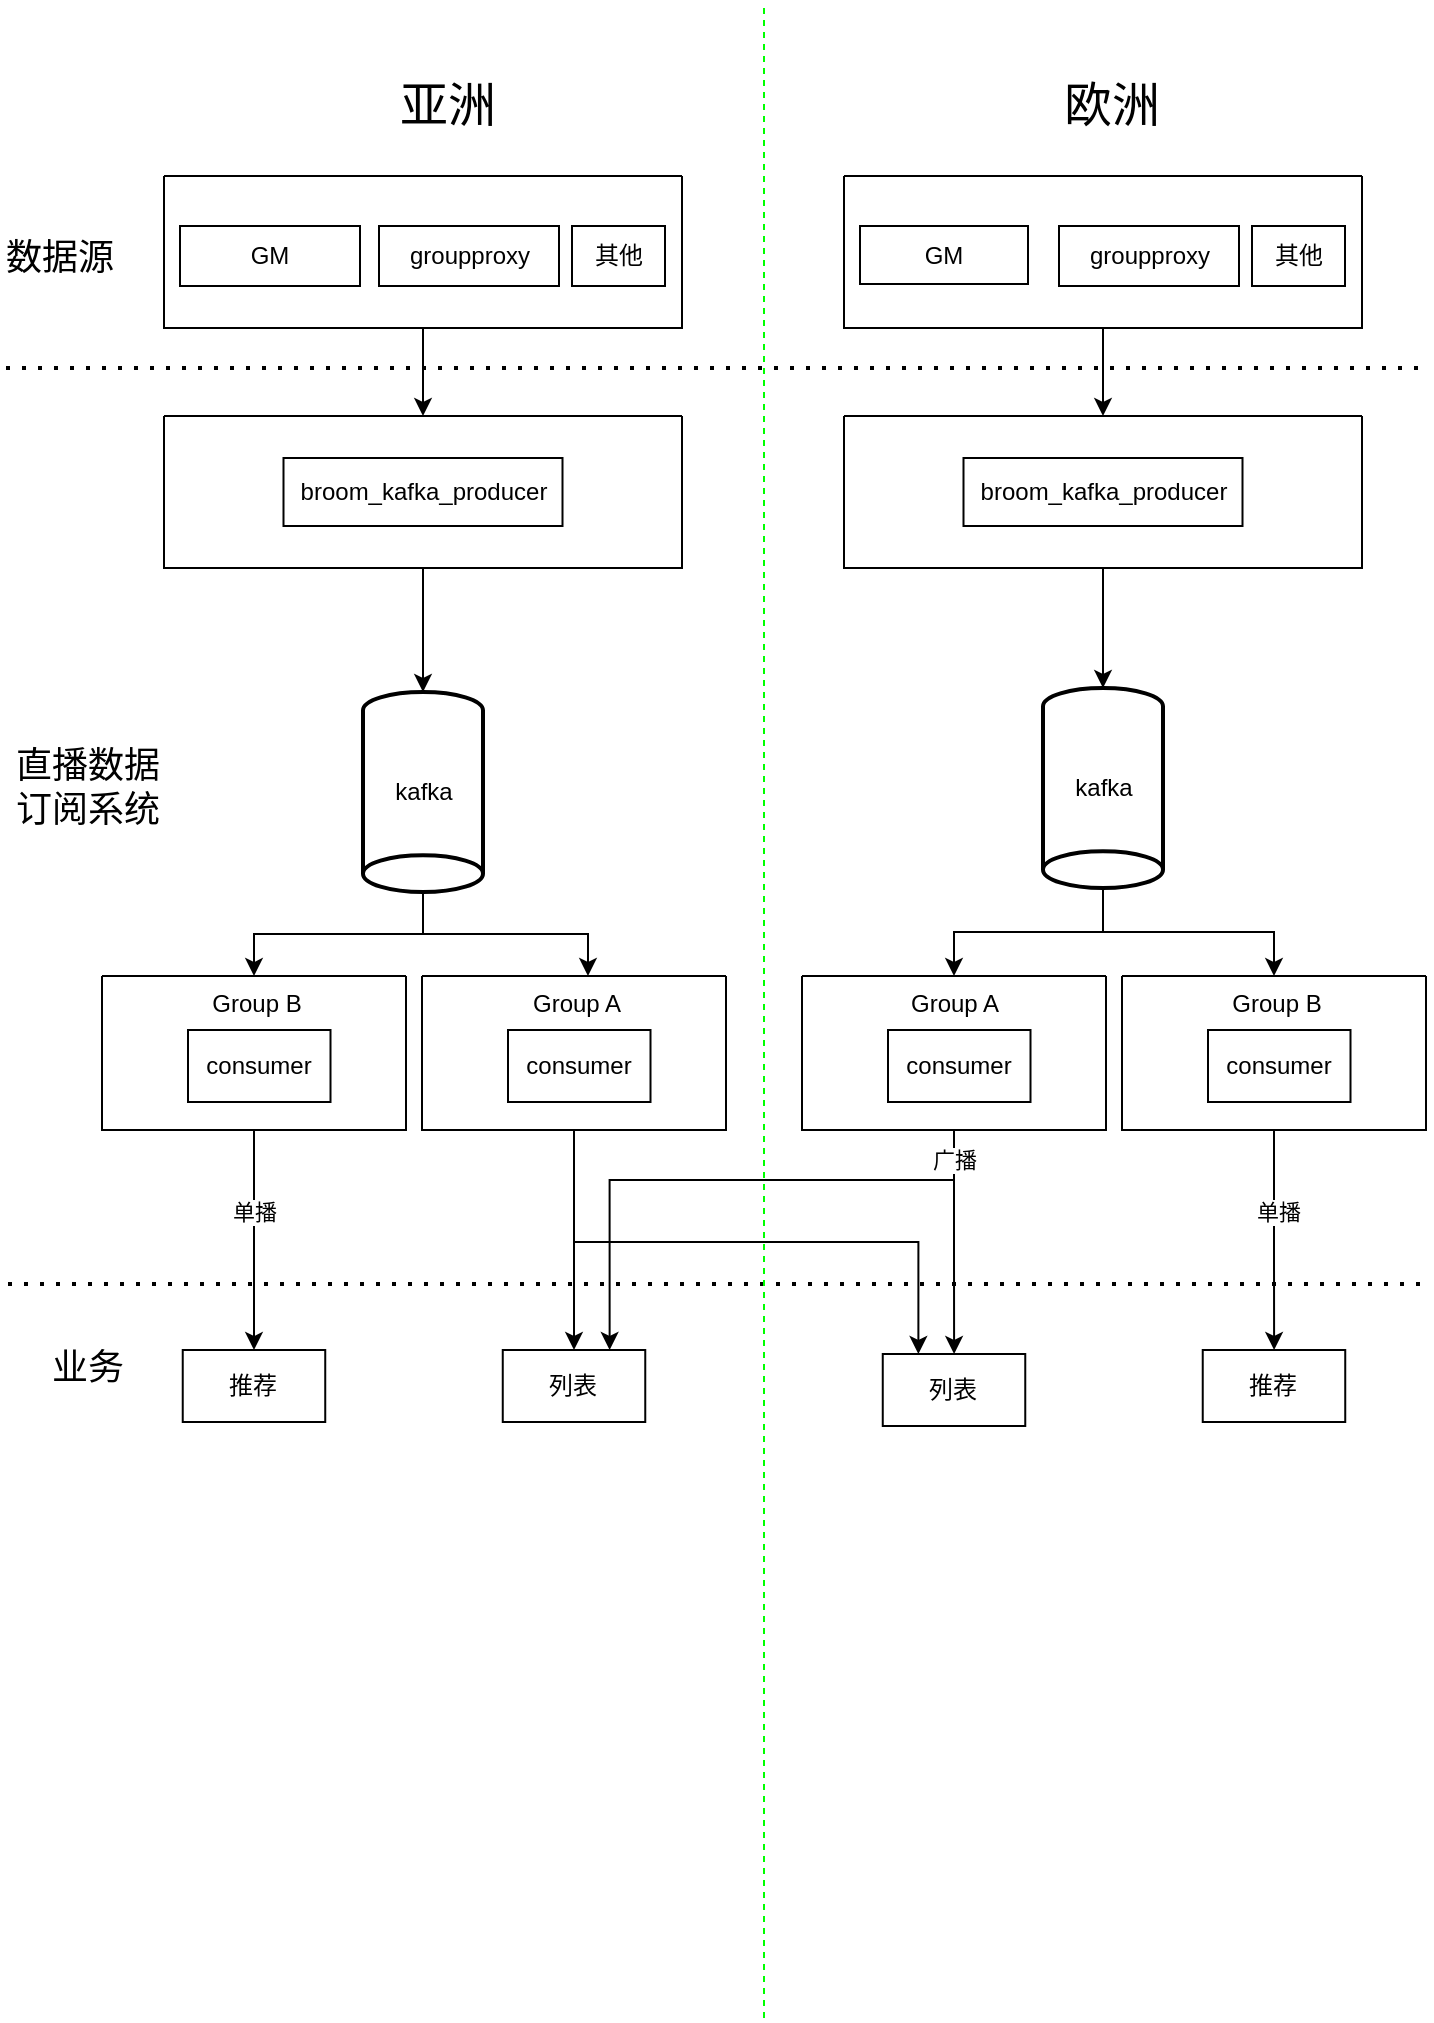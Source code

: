 <mxfile version="16.6.2" type="github">
  <diagram id="xSjNO9LXUAEmSgL8BfVh" name="Page-1">
    <mxGraphModel dx="1422" dy="772" grid="0" gridSize="10" guides="1" tooltips="1" connect="1" arrows="1" fold="1" page="1" pageScale="1" pageWidth="827" pageHeight="1169" math="0" shadow="0">
      <root>
        <mxCell id="0" />
        <mxCell id="1" parent="0" />
        <mxCell id="VuT9dH6Unuhh7oiV6FOk-54" style="edgeStyle=orthogonalEdgeStyle;rounded=0;orthogonalLoop=1;jettySize=auto;html=1;exitX=0.5;exitY=1;exitDx=0;exitDy=0;entryX=0.5;entryY=0;entryDx=0;entryDy=0;" edge="1" parent="1" source="VuT9dH6Unuhh7oiV6FOk-2" target="VuT9dH6Unuhh7oiV6FOk-50">
          <mxGeometry relative="1" as="geometry" />
        </mxCell>
        <mxCell id="VuT9dH6Unuhh7oiV6FOk-2" value="" style="swimlane;startSize=0;" vertex="1" parent="1">
          <mxGeometry x="138" y="140" width="259" height="76" as="geometry" />
        </mxCell>
        <mxCell id="VuT9dH6Unuhh7oiV6FOk-3" value="GM" style="rounded=0;whiteSpace=wrap;html=1;" vertex="1" parent="VuT9dH6Unuhh7oiV6FOk-2">
          <mxGeometry x="8" y="25" width="90" height="30" as="geometry" />
        </mxCell>
        <mxCell id="VuT9dH6Unuhh7oiV6FOk-43" value="groupproxy" style="rounded=0;whiteSpace=wrap;html=1;" vertex="1" parent="VuT9dH6Unuhh7oiV6FOk-2">
          <mxGeometry x="107.5" y="25" width="90" height="30" as="geometry" />
        </mxCell>
        <mxCell id="VuT9dH6Unuhh7oiV6FOk-44" value="其他" style="rounded=0;whiteSpace=wrap;html=1;" vertex="1" parent="VuT9dH6Unuhh7oiV6FOk-2">
          <mxGeometry x="204" y="25" width="46.5" height="30" as="geometry" />
        </mxCell>
        <mxCell id="VuT9dH6Unuhh7oiV6FOk-70" style="edgeStyle=orthogonalEdgeStyle;rounded=0;orthogonalLoop=1;jettySize=auto;html=1;exitX=1;exitY=0.5;exitDx=0;exitDy=0;exitPerimeter=0;entryX=0.5;entryY=0;entryDx=0;entryDy=0;" edge="1" parent="1" source="VuT9dH6Unuhh7oiV6FOk-7" target="VuT9dH6Unuhh7oiV6FOk-60">
          <mxGeometry relative="1" as="geometry" />
        </mxCell>
        <mxCell id="VuT9dH6Unuhh7oiV6FOk-71" style="edgeStyle=orthogonalEdgeStyle;rounded=0;orthogonalLoop=1;jettySize=auto;html=1;exitX=1;exitY=0.5;exitDx=0;exitDy=0;exitPerimeter=0;entryX=0.546;entryY=0;entryDx=0;entryDy=0;entryPerimeter=0;" edge="1" parent="1" source="VuT9dH6Unuhh7oiV6FOk-7" target="VuT9dH6Unuhh7oiV6FOk-66">
          <mxGeometry relative="1" as="geometry" />
        </mxCell>
        <mxCell id="VuT9dH6Unuhh7oiV6FOk-7" value="kafka" style="strokeWidth=2;html=1;shape=mxgraph.flowchart.direct_data;whiteSpace=wrap;direction=south;" vertex="1" parent="1">
          <mxGeometry x="237.5" y="398" width="60" height="100" as="geometry" />
        </mxCell>
        <mxCell id="VuT9dH6Unuhh7oiV6FOk-8" value="" style="endArrow=none;dashed=1;html=1;dashPattern=1 3;strokeWidth=2;rounded=0;" edge="1" parent="1">
          <mxGeometry width="50" height="50" relative="1" as="geometry">
            <mxPoint x="59" y="236" as="sourcePoint" />
            <mxPoint x="769" y="236" as="targetPoint" />
          </mxGeometry>
        </mxCell>
        <mxCell id="VuT9dH6Unuhh7oiV6FOk-9" value="" style="endArrow=none;dashed=1;html=1;dashPattern=1 3;strokeWidth=2;rounded=0;" edge="1" parent="1">
          <mxGeometry width="50" height="50" relative="1" as="geometry">
            <mxPoint x="60" y="694" as="sourcePoint" />
            <mxPoint x="770" y="694" as="targetPoint" />
          </mxGeometry>
        </mxCell>
        <mxCell id="VuT9dH6Unuhh7oiV6FOk-10" value="&lt;font style=&quot;font-size: 18px&quot;&gt;数据源&lt;/font&gt;" style="text;html=1;strokeColor=none;fillColor=none;align=center;verticalAlign=middle;whiteSpace=wrap;rounded=0;" vertex="1" parent="1">
          <mxGeometry x="56" y="166" width="60" height="30" as="geometry" />
        </mxCell>
        <mxCell id="VuT9dH6Unuhh7oiV6FOk-11" value="&lt;span style=&quot;font-size: 18px&quot;&gt;直播数据订阅系统&lt;/span&gt;" style="text;html=1;strokeColor=none;fillColor=none;align=center;verticalAlign=middle;whiteSpace=wrap;rounded=0;" vertex="1" parent="1">
          <mxGeometry x="60" y="430" width="80" height="32" as="geometry" />
        </mxCell>
        <mxCell id="VuT9dH6Unuhh7oiV6FOk-13" value="" style="endArrow=none;dashed=1;html=1;rounded=0;fontSize=18;strokeColor=#00FF00;" edge="1" parent="1">
          <mxGeometry width="50" height="50" relative="1" as="geometry">
            <mxPoint x="438" y="1061" as="sourcePoint" />
            <mxPoint x="438" y="53" as="targetPoint" />
          </mxGeometry>
        </mxCell>
        <mxCell id="VuT9dH6Unuhh7oiV6FOk-84" style="edgeStyle=orthogonalEdgeStyle;rounded=0;orthogonalLoop=1;jettySize=auto;html=1;exitX=1;exitY=0.5;exitDx=0;exitDy=0;exitPerimeter=0;entryX=0.5;entryY=0;entryDx=0;entryDy=0;" edge="1" parent="1" source="VuT9dH6Unuhh7oiV6FOk-17" target="VuT9dH6Unuhh7oiV6FOk-78">
          <mxGeometry relative="1" as="geometry" />
        </mxCell>
        <mxCell id="VuT9dH6Unuhh7oiV6FOk-85" style="edgeStyle=orthogonalEdgeStyle;rounded=0;orthogonalLoop=1;jettySize=auto;html=1;exitX=1;exitY=0.5;exitDx=0;exitDy=0;exitPerimeter=0;entryX=0.5;entryY=0;entryDx=0;entryDy=0;" edge="1" parent="1" source="VuT9dH6Unuhh7oiV6FOk-17" target="VuT9dH6Unuhh7oiV6FOk-81">
          <mxGeometry relative="1" as="geometry" />
        </mxCell>
        <mxCell id="VuT9dH6Unuhh7oiV6FOk-17" value="kafka" style="strokeWidth=2;html=1;shape=mxgraph.flowchart.direct_data;whiteSpace=wrap;direction=south;" vertex="1" parent="1">
          <mxGeometry x="577.5" y="396" width="60" height="100" as="geometry" />
        </mxCell>
        <mxCell id="VuT9dH6Unuhh7oiV6FOk-21" value="&lt;font style=&quot;font-size: 24px&quot;&gt;亚洲&lt;/font&gt;" style="text;html=1;strokeColor=none;fillColor=none;align=center;verticalAlign=middle;whiteSpace=wrap;rounded=0;fontSize=18;" vertex="1" parent="1">
          <mxGeometry x="250" y="90" width="60" height="30" as="geometry" />
        </mxCell>
        <mxCell id="VuT9dH6Unuhh7oiV6FOk-22" value="&lt;font style=&quot;font-size: 24px&quot;&gt;欧洲&lt;/font&gt;" style="text;html=1;strokeColor=none;fillColor=none;align=center;verticalAlign=middle;whiteSpace=wrap;rounded=0;fontSize=18;" vertex="1" parent="1">
          <mxGeometry x="582" y="90" width="60" height="30" as="geometry" />
        </mxCell>
        <mxCell id="VuT9dH6Unuhh7oiV6FOk-57" style="edgeStyle=orthogonalEdgeStyle;rounded=0;orthogonalLoop=1;jettySize=auto;html=1;exitX=0.5;exitY=1;exitDx=0;exitDy=0;entryX=0.5;entryY=0;entryDx=0;entryDy=0;" edge="1" parent="1" source="VuT9dH6Unuhh7oiV6FOk-46" target="VuT9dH6Unuhh7oiV6FOk-55">
          <mxGeometry relative="1" as="geometry" />
        </mxCell>
        <mxCell id="VuT9dH6Unuhh7oiV6FOk-46" value="" style="swimlane;startSize=0;" vertex="1" parent="1">
          <mxGeometry x="478" y="140" width="259" height="76" as="geometry" />
        </mxCell>
        <mxCell id="VuT9dH6Unuhh7oiV6FOk-47" value="GM" style="rounded=0;whiteSpace=wrap;html=1;" vertex="1" parent="VuT9dH6Unuhh7oiV6FOk-46">
          <mxGeometry x="8" y="25" width="84" height="29" as="geometry" />
        </mxCell>
        <mxCell id="VuT9dH6Unuhh7oiV6FOk-48" value="groupproxy" style="rounded=0;whiteSpace=wrap;html=1;" vertex="1" parent="VuT9dH6Unuhh7oiV6FOk-46">
          <mxGeometry x="107.5" y="25" width="90" height="30" as="geometry" />
        </mxCell>
        <mxCell id="VuT9dH6Unuhh7oiV6FOk-49" value="其他" style="rounded=0;whiteSpace=wrap;html=1;" vertex="1" parent="VuT9dH6Unuhh7oiV6FOk-46">
          <mxGeometry x="204" y="25" width="46.5" height="30" as="geometry" />
        </mxCell>
        <mxCell id="VuT9dH6Unuhh7oiV6FOk-58" style="edgeStyle=orthogonalEdgeStyle;rounded=0;orthogonalLoop=1;jettySize=auto;html=1;exitX=0.5;exitY=1;exitDx=0;exitDy=0;" edge="1" parent="1" source="VuT9dH6Unuhh7oiV6FOk-50" target="VuT9dH6Unuhh7oiV6FOk-7">
          <mxGeometry relative="1" as="geometry" />
        </mxCell>
        <mxCell id="VuT9dH6Unuhh7oiV6FOk-50" value="" style="swimlane;startSize=0;" vertex="1" parent="1">
          <mxGeometry x="138" y="260" width="259" height="76" as="geometry" />
        </mxCell>
        <mxCell id="VuT9dH6Unuhh7oiV6FOk-52" value="broom_kafka_producer" style="rounded=0;whiteSpace=wrap;html=1;" vertex="1" parent="VuT9dH6Unuhh7oiV6FOk-50">
          <mxGeometry x="59.75" y="21" width="139.5" height="34" as="geometry" />
        </mxCell>
        <mxCell id="VuT9dH6Unuhh7oiV6FOk-59" style="edgeStyle=orthogonalEdgeStyle;rounded=0;orthogonalLoop=1;jettySize=auto;html=1;exitX=0.5;exitY=1;exitDx=0;exitDy=0;entryX=0;entryY=0.5;entryDx=0;entryDy=0;entryPerimeter=0;" edge="1" parent="1" source="VuT9dH6Unuhh7oiV6FOk-55" target="VuT9dH6Unuhh7oiV6FOk-17">
          <mxGeometry relative="1" as="geometry" />
        </mxCell>
        <mxCell id="VuT9dH6Unuhh7oiV6FOk-55" value="" style="swimlane;startSize=0;" vertex="1" parent="1">
          <mxGeometry x="478" y="260" width="259" height="76" as="geometry" />
        </mxCell>
        <mxCell id="VuT9dH6Unuhh7oiV6FOk-56" value="broom_kafka_producer" style="rounded=0;whiteSpace=wrap;html=1;" vertex="1" parent="VuT9dH6Unuhh7oiV6FOk-55">
          <mxGeometry x="59.75" y="21" width="139.5" height="34" as="geometry" />
        </mxCell>
        <mxCell id="VuT9dH6Unuhh7oiV6FOk-99" style="edgeStyle=orthogonalEdgeStyle;rounded=0;orthogonalLoop=1;jettySize=auto;html=1;exitX=0.5;exitY=1;exitDx=0;exitDy=0;entryX=0.5;entryY=0;entryDx=0;entryDy=0;" edge="1" parent="1" source="VuT9dH6Unuhh7oiV6FOk-60" target="VuT9dH6Unuhh7oiV6FOk-86">
          <mxGeometry relative="1" as="geometry" />
        </mxCell>
        <mxCell id="VuT9dH6Unuhh7oiV6FOk-100" value="单播" style="edgeLabel;html=1;align=center;verticalAlign=middle;resizable=0;points=[];" vertex="1" connectable="0" parent="VuT9dH6Unuhh7oiV6FOk-99">
          <mxGeometry x="-0.255" y="4" relative="1" as="geometry">
            <mxPoint x="-4" as="offset" />
          </mxGeometry>
        </mxCell>
        <mxCell id="VuT9dH6Unuhh7oiV6FOk-60" value="" style="swimlane;startSize=0;" vertex="1" parent="1">
          <mxGeometry x="107" y="540" width="152" height="77" as="geometry" />
        </mxCell>
        <mxCell id="VuT9dH6Unuhh7oiV6FOk-61" value="consumer" style="rounded=0;whiteSpace=wrap;html=1;" vertex="1" parent="VuT9dH6Unuhh7oiV6FOk-60">
          <mxGeometry x="43" y="27" width="71.25" height="36" as="geometry" />
        </mxCell>
        <mxCell id="VuT9dH6Unuhh7oiV6FOk-65" value="Group B" style="text;html=1;align=center;verticalAlign=middle;resizable=0;points=[];autosize=1;strokeColor=none;fillColor=none;" vertex="1" parent="VuT9dH6Unuhh7oiV6FOk-60">
          <mxGeometry x="49" y="5" width="55" height="18" as="geometry" />
        </mxCell>
        <mxCell id="VuT9dH6Unuhh7oiV6FOk-62" value="&lt;span style=&quot;font-size: 18px&quot;&gt;业务&lt;/span&gt;" style="text;html=1;strokeColor=none;fillColor=none;align=center;verticalAlign=middle;whiteSpace=wrap;rounded=0;" vertex="1" parent="1">
          <mxGeometry x="60" y="720" width="80" height="32" as="geometry" />
        </mxCell>
        <mxCell id="VuT9dH6Unuhh7oiV6FOk-101" style="edgeStyle=orthogonalEdgeStyle;rounded=0;orthogonalLoop=1;jettySize=auto;html=1;exitX=0.5;exitY=1;exitDx=0;exitDy=0;entryX=0.5;entryY=0;entryDx=0;entryDy=0;" edge="1" parent="1" source="VuT9dH6Unuhh7oiV6FOk-66" target="VuT9dH6Unuhh7oiV6FOk-69">
          <mxGeometry relative="1" as="geometry" />
        </mxCell>
        <mxCell id="VuT9dH6Unuhh7oiV6FOk-102" style="edgeStyle=orthogonalEdgeStyle;rounded=0;orthogonalLoop=1;jettySize=auto;html=1;exitX=0.5;exitY=1;exitDx=0;exitDy=0;entryX=0.25;entryY=0;entryDx=0;entryDy=0;" edge="1" parent="1" source="VuT9dH6Unuhh7oiV6FOk-66" target="VuT9dH6Unuhh7oiV6FOk-87">
          <mxGeometry relative="1" as="geometry" />
        </mxCell>
        <mxCell id="VuT9dH6Unuhh7oiV6FOk-66" value="" style="swimlane;startSize=0;" vertex="1" parent="1">
          <mxGeometry x="267" y="540" width="152" height="77" as="geometry" />
        </mxCell>
        <mxCell id="VuT9dH6Unuhh7oiV6FOk-67" value="consumer" style="rounded=0;whiteSpace=wrap;html=1;" vertex="1" parent="VuT9dH6Unuhh7oiV6FOk-66">
          <mxGeometry x="43" y="27" width="71.25" height="36" as="geometry" />
        </mxCell>
        <mxCell id="VuT9dH6Unuhh7oiV6FOk-68" value="Group A" style="text;html=1;align=center;verticalAlign=middle;resizable=0;points=[];autosize=1;strokeColor=none;fillColor=none;" vertex="1" parent="VuT9dH6Unuhh7oiV6FOk-66">
          <mxGeometry x="50" y="5" width="54" height="18" as="geometry" />
        </mxCell>
        <mxCell id="VuT9dH6Unuhh7oiV6FOk-69" value="列表" style="rounded=0;whiteSpace=wrap;html=1;" vertex="1" parent="1">
          <mxGeometry x="307.38" y="727" width="71.25" height="36" as="geometry" />
        </mxCell>
        <mxCell id="VuT9dH6Unuhh7oiV6FOk-103" style="edgeStyle=orthogonalEdgeStyle;rounded=0;orthogonalLoop=1;jettySize=auto;html=1;exitX=0.5;exitY=1;exitDx=0;exitDy=0;entryX=0.75;entryY=0;entryDx=0;entryDy=0;" edge="1" parent="1" source="VuT9dH6Unuhh7oiV6FOk-78" target="VuT9dH6Unuhh7oiV6FOk-69">
          <mxGeometry relative="1" as="geometry">
            <Array as="points">
              <mxPoint x="533" y="642" />
              <mxPoint x="361" y="642" />
            </Array>
          </mxGeometry>
        </mxCell>
        <mxCell id="VuT9dH6Unuhh7oiV6FOk-104" style="edgeStyle=orthogonalEdgeStyle;rounded=0;orthogonalLoop=1;jettySize=auto;html=1;exitX=0.5;exitY=1;exitDx=0;exitDy=0;" edge="1" parent="1" source="VuT9dH6Unuhh7oiV6FOk-78" target="VuT9dH6Unuhh7oiV6FOk-87">
          <mxGeometry relative="1" as="geometry" />
        </mxCell>
        <mxCell id="VuT9dH6Unuhh7oiV6FOk-105" value="广播" style="edgeLabel;html=1;align=center;verticalAlign=middle;resizable=0;points=[];" vertex="1" connectable="0" parent="VuT9dH6Unuhh7oiV6FOk-104">
          <mxGeometry x="-0.732" relative="1" as="geometry">
            <mxPoint as="offset" />
          </mxGeometry>
        </mxCell>
        <mxCell id="VuT9dH6Unuhh7oiV6FOk-78" value="" style="swimlane;startSize=0;" vertex="1" parent="1">
          <mxGeometry x="457" y="540" width="152" height="77" as="geometry" />
        </mxCell>
        <mxCell id="VuT9dH6Unuhh7oiV6FOk-79" value="consumer" style="rounded=0;whiteSpace=wrap;html=1;" vertex="1" parent="VuT9dH6Unuhh7oiV6FOk-78">
          <mxGeometry x="43" y="27" width="71.25" height="36" as="geometry" />
        </mxCell>
        <mxCell id="VuT9dH6Unuhh7oiV6FOk-80" value="Group A" style="text;html=1;align=center;verticalAlign=middle;resizable=0;points=[];autosize=1;strokeColor=none;fillColor=none;" vertex="1" parent="VuT9dH6Unuhh7oiV6FOk-78">
          <mxGeometry x="49" y="5" width="54" height="18" as="geometry" />
        </mxCell>
        <mxCell id="VuT9dH6Unuhh7oiV6FOk-97" style="edgeStyle=orthogonalEdgeStyle;rounded=0;orthogonalLoop=1;jettySize=auto;html=1;exitX=0.5;exitY=1;exitDx=0;exitDy=0;" edge="1" parent="1" source="VuT9dH6Unuhh7oiV6FOk-81" target="VuT9dH6Unuhh7oiV6FOk-88">
          <mxGeometry relative="1" as="geometry" />
        </mxCell>
        <mxCell id="VuT9dH6Unuhh7oiV6FOk-98" value="单播" style="edgeLabel;html=1;align=center;verticalAlign=middle;resizable=0;points=[];" vertex="1" connectable="0" parent="VuT9dH6Unuhh7oiV6FOk-97">
          <mxGeometry x="-0.259" y="2" relative="1" as="geometry">
            <mxPoint as="offset" />
          </mxGeometry>
        </mxCell>
        <mxCell id="VuT9dH6Unuhh7oiV6FOk-81" value="" style="swimlane;startSize=0;" vertex="1" parent="1">
          <mxGeometry x="617" y="540" width="152" height="77" as="geometry" />
        </mxCell>
        <mxCell id="VuT9dH6Unuhh7oiV6FOk-82" value="consumer" style="rounded=0;whiteSpace=wrap;html=1;" vertex="1" parent="VuT9dH6Unuhh7oiV6FOk-81">
          <mxGeometry x="43" y="27" width="71.25" height="36" as="geometry" />
        </mxCell>
        <mxCell id="VuT9dH6Unuhh7oiV6FOk-83" value="Group B" style="text;html=1;align=center;verticalAlign=middle;resizable=0;points=[];autosize=1;strokeColor=none;fillColor=none;" vertex="1" parent="VuT9dH6Unuhh7oiV6FOk-81">
          <mxGeometry x="49" y="5" width="55" height="18" as="geometry" />
        </mxCell>
        <mxCell id="VuT9dH6Unuhh7oiV6FOk-86" value="推荐" style="rounded=0;whiteSpace=wrap;html=1;" vertex="1" parent="1">
          <mxGeometry x="147.37" y="727" width="71.25" height="36" as="geometry" />
        </mxCell>
        <mxCell id="VuT9dH6Unuhh7oiV6FOk-87" value="列表" style="rounded=0;whiteSpace=wrap;html=1;" vertex="1" parent="1">
          <mxGeometry x="497.38" y="729" width="71.25" height="36" as="geometry" />
        </mxCell>
        <mxCell id="VuT9dH6Unuhh7oiV6FOk-88" value="推荐" style="rounded=0;whiteSpace=wrap;html=1;" vertex="1" parent="1">
          <mxGeometry x="657.37" y="727" width="71.25" height="36" as="geometry" />
        </mxCell>
      </root>
    </mxGraphModel>
  </diagram>
</mxfile>
